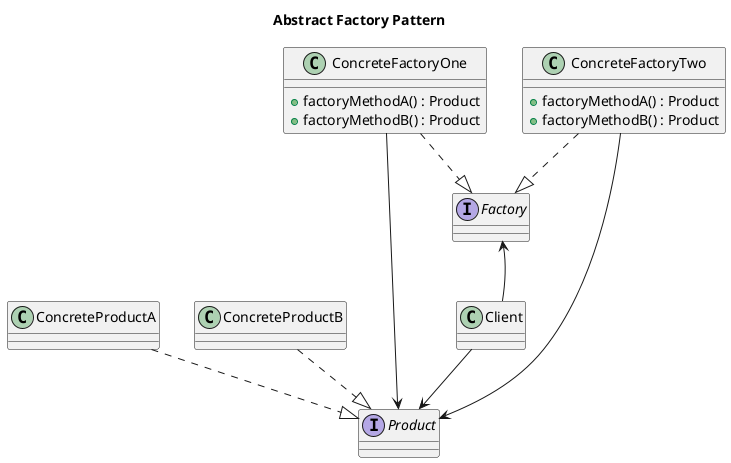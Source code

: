 @startuml
title Abstract Factory Pattern


interface Product{
}
class ConcreteProductA{

}
class ConcreteProductB{

}
interface Factory {
}

class ConcreteFactoryOne{
+factoryMethodA() : Product
+factoryMethodB() : Product
}
class ConcreteFactoryTwo{
+factoryMethodA() : Product
+factoryMethodB() : Product
}

class Client{
}

ConcreteProductA ..|> Product
ConcreteProductB ..|> Product

ConcreteFactoryOne ..|> Factory
ConcreteFactoryTwo ..|> Factory

Client --> Factory
Client --> Product

ConcreteFactoryOne --> Product
ConcreteFactoryTwo --> Product

Factory -down[hidden]- Client


@enduml